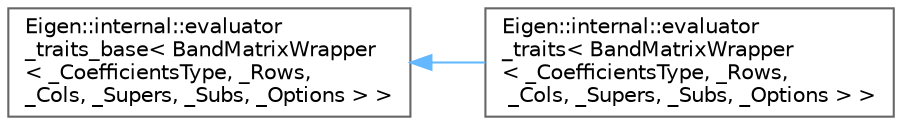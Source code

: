 digraph "Graphical Class Hierarchy"
{
 // LATEX_PDF_SIZE
  bgcolor="transparent";
  edge [fontname=Helvetica,fontsize=10,labelfontname=Helvetica,labelfontsize=10];
  node [fontname=Helvetica,fontsize=10,shape=box,height=0.2,width=0.4];
  rankdir="LR";
  Node0 [id="Node000000",label="Eigen::internal::evaluator\l_traits_base\< BandMatrixWrapper\l\< _CoefficientsType, _Rows, \l_Cols, _Supers, _Subs, _Options \> \>",height=0.2,width=0.4,color="grey40", fillcolor="white", style="filled",URL="$structEigen_1_1internal_1_1evaluator__traits__base.html",tooltip=" "];
  Node0 -> Node1 [id="edge832_Node000000_Node000001",dir="back",color="steelblue1",style="solid",tooltip=" "];
  Node1 [id="Node000001",label="Eigen::internal::evaluator\l_traits\< BandMatrixWrapper\l\< _CoefficientsType, _Rows,\l _Cols, _Supers, _Subs, _Options \> \>",height=0.2,width=0.4,color="grey40", fillcolor="white", style="filled",URL="$structEigen_1_1internal_1_1evaluator__traits_3_01BandMatrixWrapper_3_01__CoefficientsType_00_01_0c5452a0be3465d5ba2c25cf1b0808b7.html",tooltip=" "];
}
